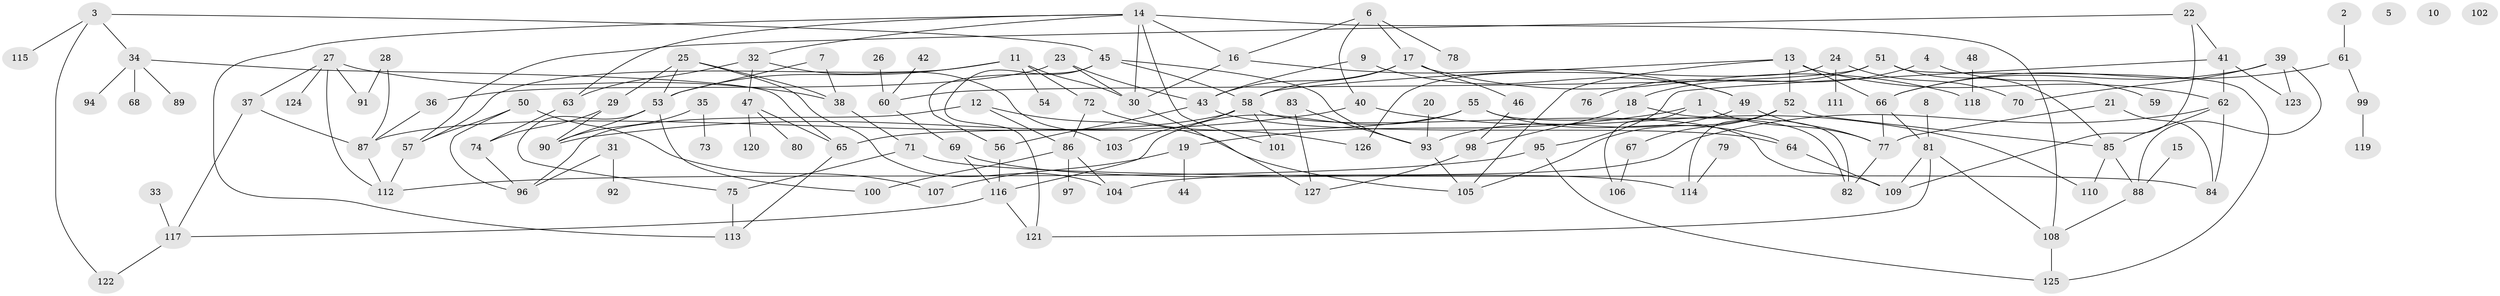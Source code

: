// coarse degree distribution, {6: 0.10588235294117647, 1: 0.24705882352941178, 4: 0.10588235294117647, 0: 0.03529411764705882, 3: 0.2, 7: 0.058823529411764705, 10: 0.011764705882352941, 2: 0.12941176470588237, 5: 0.10588235294117647}
// Generated by graph-tools (version 1.1) at 2025/41/03/06/25 10:41:24]
// undirected, 127 vertices, 183 edges
graph export_dot {
graph [start="1"]
  node [color=gray90,style=filled];
  1;
  2;
  3;
  4;
  5;
  6;
  7;
  8;
  9;
  10;
  11;
  12;
  13;
  14;
  15;
  16;
  17;
  18;
  19;
  20;
  21;
  22;
  23;
  24;
  25;
  26;
  27;
  28;
  29;
  30;
  31;
  32;
  33;
  34;
  35;
  36;
  37;
  38;
  39;
  40;
  41;
  42;
  43;
  44;
  45;
  46;
  47;
  48;
  49;
  50;
  51;
  52;
  53;
  54;
  55;
  56;
  57;
  58;
  59;
  60;
  61;
  62;
  63;
  64;
  65;
  66;
  67;
  68;
  69;
  70;
  71;
  72;
  73;
  74;
  75;
  76;
  77;
  78;
  79;
  80;
  81;
  82;
  83;
  84;
  85;
  86;
  87;
  88;
  89;
  90;
  91;
  92;
  93;
  94;
  95;
  96;
  97;
  98;
  99;
  100;
  101;
  102;
  103;
  104;
  105;
  106;
  107;
  108;
  109;
  110;
  111;
  112;
  113;
  114;
  115;
  116;
  117;
  118;
  119;
  120;
  121;
  122;
  123;
  124;
  125;
  126;
  127;
  1 -- 19;
  1 -- 77;
  1 -- 106;
  2 -- 61;
  3 -- 34;
  3 -- 45;
  3 -- 115;
  3 -- 122;
  4 -- 18;
  4 -- 59;
  6 -- 16;
  6 -- 17;
  6 -- 40;
  6 -- 78;
  7 -- 38;
  7 -- 53;
  8 -- 81;
  9 -- 43;
  9 -- 49;
  11 -- 30;
  11 -- 53;
  11 -- 54;
  11 -- 57;
  11 -- 72;
  12 -- 86;
  12 -- 96;
  12 -- 105;
  13 -- 52;
  13 -- 58;
  13 -- 62;
  13 -- 66;
  13 -- 105;
  14 -- 16;
  14 -- 30;
  14 -- 32;
  14 -- 63;
  14 -- 101;
  14 -- 108;
  14 -- 113;
  15 -- 88;
  16 -- 30;
  16 -- 49;
  17 -- 43;
  17 -- 46;
  17 -- 58;
  17 -- 118;
  18 -- 82;
  18 -- 98;
  19 -- 44;
  19 -- 107;
  20 -- 93;
  21 -- 77;
  21 -- 84;
  22 -- 41;
  22 -- 57;
  22 -- 109;
  23 -- 30;
  23 -- 36;
  23 -- 43;
  24 -- 70;
  24 -- 111;
  24 -- 126;
  25 -- 29;
  25 -- 38;
  25 -- 53;
  25 -- 104;
  26 -- 60;
  27 -- 37;
  27 -- 38;
  27 -- 91;
  27 -- 112;
  27 -- 124;
  28 -- 87;
  28 -- 91;
  29 -- 74;
  29 -- 90;
  30 -- 127;
  31 -- 92;
  31 -- 96;
  32 -- 47;
  32 -- 63;
  32 -- 103;
  33 -- 117;
  34 -- 65;
  34 -- 68;
  34 -- 89;
  34 -- 94;
  35 -- 73;
  35 -- 90;
  36 -- 87;
  37 -- 87;
  37 -- 117;
  38 -- 71;
  39 -- 66;
  39 -- 70;
  39 -- 88;
  39 -- 123;
  40 -- 90;
  40 -- 110;
  41 -- 62;
  41 -- 95;
  41 -- 123;
  42 -- 60;
  43 -- 56;
  43 -- 64;
  45 -- 56;
  45 -- 58;
  45 -- 93;
  45 -- 121;
  46 -- 98;
  47 -- 65;
  47 -- 80;
  47 -- 120;
  48 -- 118;
  49 -- 77;
  49 -- 93;
  50 -- 57;
  50 -- 96;
  50 -- 107;
  51 -- 60;
  51 -- 76;
  51 -- 85;
  51 -- 125;
  52 -- 67;
  52 -- 85;
  52 -- 105;
  52 -- 114;
  53 -- 75;
  53 -- 90;
  53 -- 100;
  55 -- 64;
  55 -- 65;
  55 -- 82;
  55 -- 116;
  56 -- 116;
  57 -- 112;
  58 -- 87;
  58 -- 101;
  58 -- 103;
  58 -- 109;
  60 -- 69;
  61 -- 66;
  61 -- 99;
  62 -- 84;
  62 -- 85;
  62 -- 104;
  63 -- 74;
  64 -- 109;
  65 -- 113;
  66 -- 77;
  66 -- 81;
  67 -- 106;
  69 -- 114;
  69 -- 116;
  71 -- 75;
  71 -- 84;
  72 -- 86;
  72 -- 126;
  74 -- 96;
  75 -- 113;
  77 -- 82;
  79 -- 114;
  81 -- 108;
  81 -- 109;
  81 -- 121;
  83 -- 93;
  83 -- 127;
  85 -- 88;
  85 -- 110;
  86 -- 97;
  86 -- 100;
  86 -- 104;
  87 -- 112;
  88 -- 108;
  93 -- 105;
  95 -- 112;
  95 -- 125;
  98 -- 127;
  99 -- 119;
  108 -- 125;
  116 -- 117;
  116 -- 121;
  117 -- 122;
}

